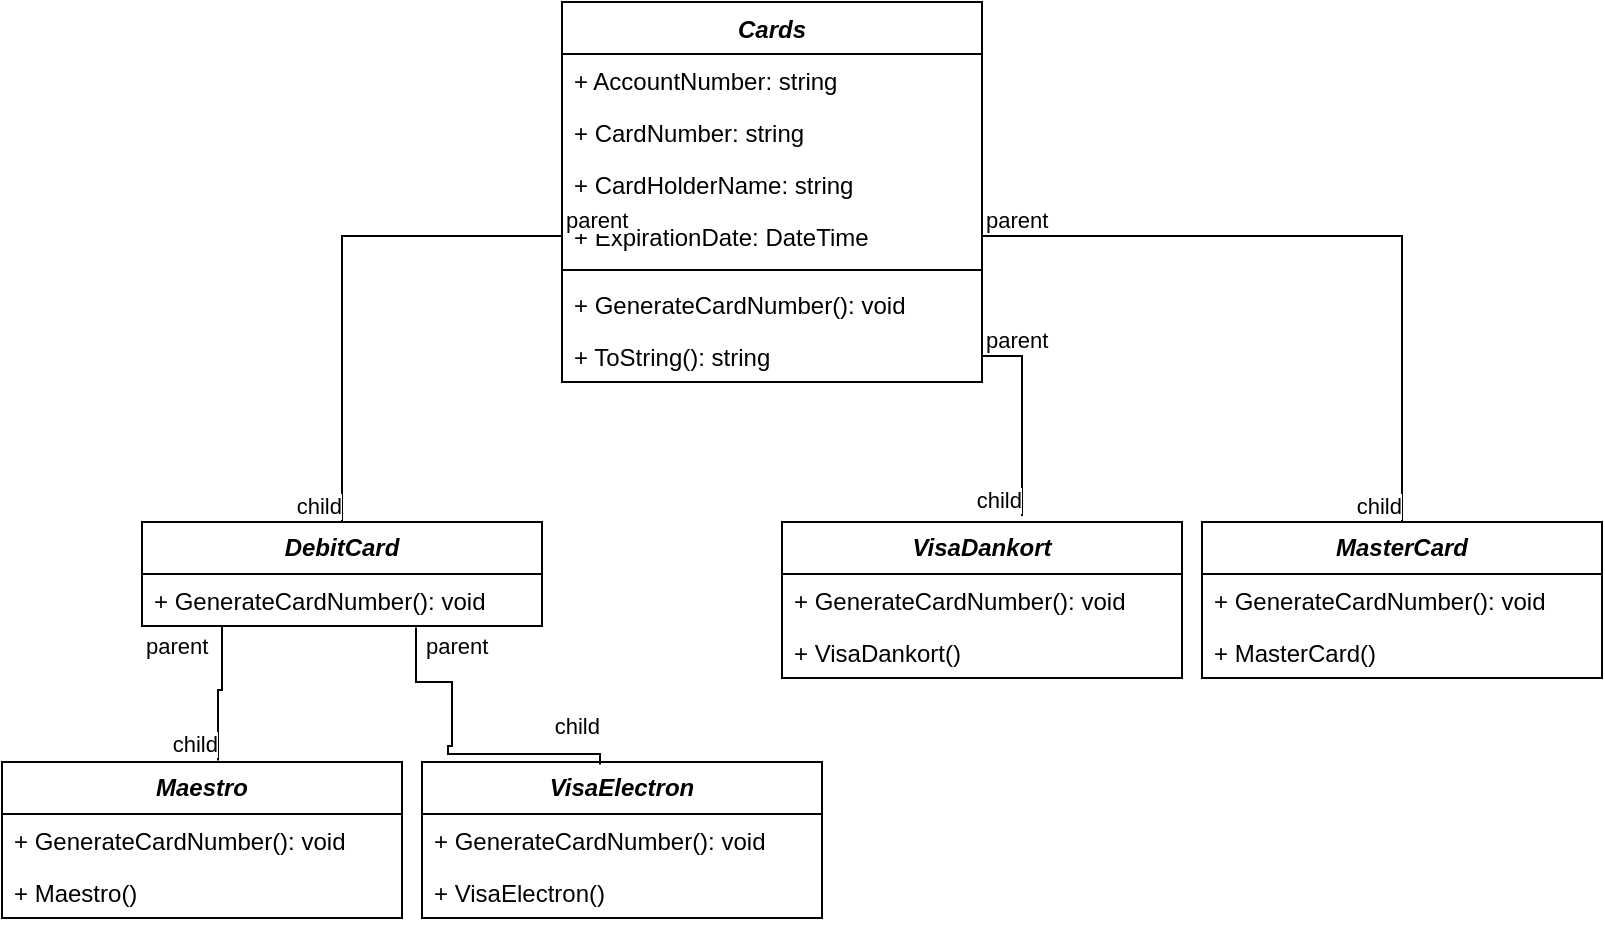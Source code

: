 <mxfile version="24.4.9" type="github">
  <diagram id="C5RBs43oDa-KdzZeNtuy" name="Page-1">
    <mxGraphModel dx="1687" dy="2047" grid="1" gridSize="10" guides="1" tooltips="1" connect="1" arrows="1" fold="1" page="1" pageScale="1" pageWidth="827" pageHeight="1169" math="0" shadow="0">
      <root>
        <mxCell id="WIyWlLk6GJQsqaUBKTNV-0" />
        <mxCell id="WIyWlLk6GJQsqaUBKTNV-1" parent="WIyWlLk6GJQsqaUBKTNV-0" />
        <mxCell id="iAAXx990ip7DKMOEpIdQ-5" value="&lt;i&gt;Cards&lt;/i&gt;" style="swimlane;fontStyle=1;align=center;verticalAlign=top;childLayout=stackLayout;horizontal=1;startSize=26;horizontalStack=0;resizeParent=1;resizeParentMax=0;resizeLast=0;collapsible=1;marginBottom=0;whiteSpace=wrap;html=1;" parent="WIyWlLk6GJQsqaUBKTNV-1" vertex="1">
          <mxGeometry x="330" y="-150" width="210" height="190" as="geometry" />
        </mxCell>
        <mxCell id="iAAXx990ip7DKMOEpIdQ-6" value="+ AccountNumber: string" style="text;strokeColor=none;fillColor=none;align=left;verticalAlign=top;spacingLeft=4;spacingRight=4;overflow=hidden;rotatable=0;points=[[0,0.5],[1,0.5]];portConstraint=eastwest;whiteSpace=wrap;html=1;" parent="iAAXx990ip7DKMOEpIdQ-5" vertex="1">
          <mxGeometry y="26" width="210" height="26" as="geometry" />
        </mxCell>
        <mxCell id="iAAXx990ip7DKMOEpIdQ-9" value="+ CardNumber: string" style="text;strokeColor=none;fillColor=none;align=left;verticalAlign=top;spacingLeft=4;spacingRight=4;overflow=hidden;rotatable=0;points=[[0,0.5],[1,0.5]];portConstraint=eastwest;whiteSpace=wrap;html=1;" parent="iAAXx990ip7DKMOEpIdQ-5" vertex="1">
          <mxGeometry y="52" width="210" height="26" as="geometry" />
        </mxCell>
        <mxCell id="iAAXx990ip7DKMOEpIdQ-10" value="+ CardHolderName: string" style="text;strokeColor=none;fillColor=none;align=left;verticalAlign=top;spacingLeft=4;spacingRight=4;overflow=hidden;rotatable=0;points=[[0,0.5],[1,0.5]];portConstraint=eastwest;whiteSpace=wrap;html=1;" parent="iAAXx990ip7DKMOEpIdQ-5" vertex="1">
          <mxGeometry y="78" width="210" height="26" as="geometry" />
        </mxCell>
        <mxCell id="iAAXx990ip7DKMOEpIdQ-11" value="+ ExpirationDate: DateTime" style="text;strokeColor=none;fillColor=none;align=left;verticalAlign=top;spacingLeft=4;spacingRight=4;overflow=hidden;rotatable=0;points=[[0,0.5],[1,0.5]];portConstraint=eastwest;whiteSpace=wrap;html=1;" parent="iAAXx990ip7DKMOEpIdQ-5" vertex="1">
          <mxGeometry y="104" width="210" height="26" as="geometry" />
        </mxCell>
        <mxCell id="iAAXx990ip7DKMOEpIdQ-7" value="" style="line;strokeWidth=1;fillColor=none;align=left;verticalAlign=middle;spacingTop=-1;spacingLeft=3;spacingRight=3;rotatable=0;labelPosition=right;points=[];portConstraint=eastwest;strokeColor=inherit;" parent="iAAXx990ip7DKMOEpIdQ-5" vertex="1">
          <mxGeometry y="130" width="210" height="8" as="geometry" />
        </mxCell>
        <mxCell id="iAAXx990ip7DKMOEpIdQ-8" value="+ GenerateCardNumber(): void" style="text;strokeColor=none;fillColor=none;align=left;verticalAlign=top;spacingLeft=4;spacingRight=4;overflow=hidden;rotatable=0;points=[[0,0.5],[1,0.5]];portConstraint=eastwest;whiteSpace=wrap;html=1;" parent="iAAXx990ip7DKMOEpIdQ-5" vertex="1">
          <mxGeometry y="138" width="210" height="26" as="geometry" />
        </mxCell>
        <mxCell id="iAAXx990ip7DKMOEpIdQ-28" value="+ ToString(): string" style="text;strokeColor=none;fillColor=none;align=left;verticalAlign=top;spacingLeft=4;spacingRight=4;overflow=hidden;rotatable=0;points=[[0,0.5],[1,0.5]];portConstraint=eastwest;whiteSpace=wrap;html=1;" parent="iAAXx990ip7DKMOEpIdQ-5" vertex="1">
          <mxGeometry y="164" width="210" height="26" as="geometry" />
        </mxCell>
        <mxCell id="GLBULJYo_QbFVlhk6jWT-8" value="&lt;b&gt;&lt;i&gt;DebitCard&lt;/i&gt;&lt;/b&gt;" style="swimlane;fontStyle=0;childLayout=stackLayout;horizontal=1;startSize=26;fillColor=none;horizontalStack=0;resizeParent=1;resizeParentMax=0;resizeLast=0;collapsible=1;marginBottom=0;whiteSpace=wrap;html=1;" vertex="1" parent="WIyWlLk6GJQsqaUBKTNV-1">
          <mxGeometry x="120" y="110" width="200" height="52" as="geometry" />
        </mxCell>
        <mxCell id="GLBULJYo_QbFVlhk6jWT-11" value="+ GenerateCardNumber(): void" style="text;strokeColor=none;fillColor=none;align=left;verticalAlign=top;spacingLeft=4;spacingRight=4;overflow=hidden;rotatable=0;points=[[0,0.5],[1,0.5]];portConstraint=eastwest;whiteSpace=wrap;html=1;" vertex="1" parent="GLBULJYo_QbFVlhk6jWT-8">
          <mxGeometry y="26" width="200" height="26" as="geometry" />
        </mxCell>
        <mxCell id="GLBULJYo_QbFVlhk6jWT-12" value="&lt;b&gt;&lt;i&gt;Maestro&lt;/i&gt;&lt;/b&gt;" style="swimlane;fontStyle=0;childLayout=stackLayout;horizontal=1;startSize=26;fillColor=none;horizontalStack=0;resizeParent=1;resizeParentMax=0;resizeLast=0;collapsible=1;marginBottom=0;whiteSpace=wrap;html=1;" vertex="1" parent="WIyWlLk6GJQsqaUBKTNV-1">
          <mxGeometry x="50" y="230" width="200" height="78" as="geometry" />
        </mxCell>
        <mxCell id="GLBULJYo_QbFVlhk6jWT-13" value="+ GenerateCardNumber(): void" style="text;strokeColor=none;fillColor=none;align=left;verticalAlign=top;spacingLeft=4;spacingRight=4;overflow=hidden;rotatable=0;points=[[0,0.5],[1,0.5]];portConstraint=eastwest;whiteSpace=wrap;html=1;" vertex="1" parent="GLBULJYo_QbFVlhk6jWT-12">
          <mxGeometry y="26" width="200" height="26" as="geometry" />
        </mxCell>
        <mxCell id="GLBULJYo_QbFVlhk6jWT-23" value="+ Maestro()" style="text;strokeColor=none;fillColor=none;align=left;verticalAlign=top;spacingLeft=4;spacingRight=4;overflow=hidden;rotatable=0;points=[[0,0.5],[1,0.5]];portConstraint=eastwest;whiteSpace=wrap;html=1;" vertex="1" parent="GLBULJYo_QbFVlhk6jWT-12">
          <mxGeometry y="52" width="200" height="26" as="geometry" />
        </mxCell>
        <mxCell id="GLBULJYo_QbFVlhk6jWT-14" value="&lt;b&gt;&lt;i&gt;VisaElectron&lt;/i&gt;&lt;/b&gt;" style="swimlane;fontStyle=0;childLayout=stackLayout;horizontal=1;startSize=26;fillColor=none;horizontalStack=0;resizeParent=1;resizeParentMax=0;resizeLast=0;collapsible=1;marginBottom=0;whiteSpace=wrap;html=1;" vertex="1" parent="WIyWlLk6GJQsqaUBKTNV-1">
          <mxGeometry x="260" y="230" width="200" height="78" as="geometry" />
        </mxCell>
        <mxCell id="GLBULJYo_QbFVlhk6jWT-15" value="+ GenerateCardNumber(): void" style="text;strokeColor=none;fillColor=none;align=left;verticalAlign=top;spacingLeft=4;spacingRight=4;overflow=hidden;rotatable=0;points=[[0,0.5],[1,0.5]];portConstraint=eastwest;whiteSpace=wrap;html=1;" vertex="1" parent="GLBULJYo_QbFVlhk6jWT-14">
          <mxGeometry y="26" width="200" height="26" as="geometry" />
        </mxCell>
        <mxCell id="GLBULJYo_QbFVlhk6jWT-24" value="+ VisaElectron()" style="text;strokeColor=none;fillColor=none;align=left;verticalAlign=top;spacingLeft=4;spacingRight=4;overflow=hidden;rotatable=0;points=[[0,0.5],[1,0.5]];portConstraint=eastwest;whiteSpace=wrap;html=1;" vertex="1" parent="GLBULJYo_QbFVlhk6jWT-14">
          <mxGeometry y="52" width="200" height="26" as="geometry" />
        </mxCell>
        <mxCell id="GLBULJYo_QbFVlhk6jWT-16" value="&lt;b&gt;&lt;i&gt;VisaDankort&lt;/i&gt;&lt;/b&gt;" style="swimlane;fontStyle=0;childLayout=stackLayout;horizontal=1;startSize=26;fillColor=none;horizontalStack=0;resizeParent=1;resizeParentMax=0;resizeLast=0;collapsible=1;marginBottom=0;whiteSpace=wrap;html=1;" vertex="1" parent="WIyWlLk6GJQsqaUBKTNV-1">
          <mxGeometry x="440" y="110" width="200" height="78" as="geometry" />
        </mxCell>
        <mxCell id="GLBULJYo_QbFVlhk6jWT-17" value="+ GenerateCardNumber(): void" style="text;strokeColor=none;fillColor=none;align=left;verticalAlign=top;spacingLeft=4;spacingRight=4;overflow=hidden;rotatable=0;points=[[0,0.5],[1,0.5]];portConstraint=eastwest;whiteSpace=wrap;html=1;" vertex="1" parent="GLBULJYo_QbFVlhk6jWT-16">
          <mxGeometry y="26" width="200" height="26" as="geometry" />
        </mxCell>
        <mxCell id="GLBULJYo_QbFVlhk6jWT-25" value="+ VisaDankort()" style="text;strokeColor=none;fillColor=none;align=left;verticalAlign=top;spacingLeft=4;spacingRight=4;overflow=hidden;rotatable=0;points=[[0,0.5],[1,0.5]];portConstraint=eastwest;whiteSpace=wrap;html=1;" vertex="1" parent="GLBULJYo_QbFVlhk6jWT-16">
          <mxGeometry y="52" width="200" height="26" as="geometry" />
        </mxCell>
        <mxCell id="GLBULJYo_QbFVlhk6jWT-18" value="&lt;b&gt;&lt;i&gt;MasterCard&lt;/i&gt;&lt;/b&gt;" style="swimlane;fontStyle=0;childLayout=stackLayout;horizontal=1;startSize=26;fillColor=none;horizontalStack=0;resizeParent=1;resizeParentMax=0;resizeLast=0;collapsible=1;marginBottom=0;whiteSpace=wrap;html=1;" vertex="1" parent="WIyWlLk6GJQsqaUBKTNV-1">
          <mxGeometry x="650" y="110" width="200" height="78" as="geometry" />
        </mxCell>
        <mxCell id="GLBULJYo_QbFVlhk6jWT-19" value="+ GenerateCardNumber(): void" style="text;strokeColor=none;fillColor=none;align=left;verticalAlign=top;spacingLeft=4;spacingRight=4;overflow=hidden;rotatable=0;points=[[0,0.5],[1,0.5]];portConstraint=eastwest;whiteSpace=wrap;html=1;" vertex="1" parent="GLBULJYo_QbFVlhk6jWT-18">
          <mxGeometry y="26" width="200" height="26" as="geometry" />
        </mxCell>
        <mxCell id="GLBULJYo_QbFVlhk6jWT-26" value="+ MasterCard()" style="text;strokeColor=none;fillColor=none;align=left;verticalAlign=top;spacingLeft=4;spacingRight=4;overflow=hidden;rotatable=0;points=[[0,0.5],[1,0.5]];portConstraint=eastwest;whiteSpace=wrap;html=1;" vertex="1" parent="GLBULJYo_QbFVlhk6jWT-18">
          <mxGeometry y="52" width="200" height="26" as="geometry" />
        </mxCell>
        <mxCell id="GLBULJYo_QbFVlhk6jWT-27" value="" style="endArrow=none;html=1;edgeStyle=orthogonalEdgeStyle;rounded=0;exitX=0.475;exitY=1.077;exitDx=0;exitDy=0;exitPerimeter=0;entryX=0.54;entryY=-0.009;entryDx=0;entryDy=0;entryPerimeter=0;" edge="1" parent="WIyWlLk6GJQsqaUBKTNV-1" target="GLBULJYo_QbFVlhk6jWT-12">
          <mxGeometry relative="1" as="geometry">
            <mxPoint x="215" y="162.002" as="sourcePoint" />
            <mxPoint x="158.4" y="226.986" as="targetPoint" />
            <Array as="points">
              <mxPoint x="160" y="162" />
              <mxPoint x="160" y="194" />
              <mxPoint x="158" y="194" />
            </Array>
          </mxGeometry>
        </mxCell>
        <mxCell id="GLBULJYo_QbFVlhk6jWT-28" value="parent" style="edgeLabel;resizable=0;html=1;align=left;verticalAlign=bottom;" connectable="0" vertex="1" parent="GLBULJYo_QbFVlhk6jWT-27">
          <mxGeometry x="-1" relative="1" as="geometry">
            <mxPoint x="-95" y="18" as="offset" />
          </mxGeometry>
        </mxCell>
        <mxCell id="GLBULJYo_QbFVlhk6jWT-29" value="child" style="edgeLabel;resizable=0;html=1;align=right;verticalAlign=bottom;" connectable="0" vertex="1" parent="GLBULJYo_QbFVlhk6jWT-27">
          <mxGeometry x="1" relative="1" as="geometry" />
        </mxCell>
        <mxCell id="GLBULJYo_QbFVlhk6jWT-30" value="" style="endArrow=none;html=1;edgeStyle=orthogonalEdgeStyle;rounded=0;exitX=0.685;exitY=1.027;exitDx=0;exitDy=0;exitPerimeter=0;entryX=0.445;entryY=0.016;entryDx=0;entryDy=0;entryPerimeter=0;" edge="1" parent="WIyWlLk6GJQsqaUBKTNV-1" source="GLBULJYo_QbFVlhk6jWT-11" target="GLBULJYo_QbFVlhk6jWT-14">
          <mxGeometry relative="1" as="geometry">
            <mxPoint x="330" y="190.002" as="sourcePoint" />
            <mxPoint x="273" y="257" as="targetPoint" />
            <Array as="points">
              <mxPoint x="257" y="190" />
              <mxPoint x="275" y="190" />
              <mxPoint x="275" y="222" />
              <mxPoint x="273" y="222" />
              <mxPoint x="273" y="226" />
              <mxPoint x="349" y="226" />
            </Array>
          </mxGeometry>
        </mxCell>
        <mxCell id="GLBULJYo_QbFVlhk6jWT-31" value="parent" style="edgeLabel;resizable=0;html=1;align=left;verticalAlign=bottom;" connectable="0" vertex="1" parent="GLBULJYo_QbFVlhk6jWT-30">
          <mxGeometry x="-1" relative="1" as="geometry">
            <mxPoint x="3" y="18" as="offset" />
          </mxGeometry>
        </mxCell>
        <mxCell id="GLBULJYo_QbFVlhk6jWT-32" value="child" style="edgeLabel;resizable=0;html=1;align=right;verticalAlign=bottom;" connectable="0" vertex="1" parent="GLBULJYo_QbFVlhk6jWT-30">
          <mxGeometry x="1" relative="1" as="geometry">
            <mxPoint y="-11" as="offset" />
          </mxGeometry>
        </mxCell>
        <mxCell id="GLBULJYo_QbFVlhk6jWT-33" value="" style="endArrow=none;html=1;edgeStyle=orthogonalEdgeStyle;rounded=0;exitX=1;exitY=0.5;exitDx=0;exitDy=0;entryX=0.6;entryY=-0.038;entryDx=0;entryDy=0;entryPerimeter=0;" edge="1" parent="WIyWlLk6GJQsqaUBKTNV-1" source="iAAXx990ip7DKMOEpIdQ-28" target="GLBULJYo_QbFVlhk6jWT-16">
          <mxGeometry relative="1" as="geometry">
            <mxPoint x="650" y="30" as="sourcePoint" />
            <mxPoint x="810" y="30" as="targetPoint" />
          </mxGeometry>
        </mxCell>
        <mxCell id="GLBULJYo_QbFVlhk6jWT-34" value="parent" style="edgeLabel;resizable=0;html=1;align=left;verticalAlign=bottom;" connectable="0" vertex="1" parent="GLBULJYo_QbFVlhk6jWT-33">
          <mxGeometry x="-1" relative="1" as="geometry" />
        </mxCell>
        <mxCell id="GLBULJYo_QbFVlhk6jWT-35" value="child" style="edgeLabel;resizable=0;html=1;align=right;verticalAlign=bottom;" connectable="0" vertex="1" parent="GLBULJYo_QbFVlhk6jWT-33">
          <mxGeometry x="1" relative="1" as="geometry" />
        </mxCell>
        <mxCell id="GLBULJYo_QbFVlhk6jWT-36" value="" style="endArrow=none;html=1;edgeStyle=orthogonalEdgeStyle;rounded=0;exitX=1;exitY=0.5;exitDx=0;exitDy=0;entryX=0.5;entryY=0;entryDx=0;entryDy=0;" edge="1" parent="WIyWlLk6GJQsqaUBKTNV-1" source="iAAXx990ip7DKMOEpIdQ-11" target="GLBULJYo_QbFVlhk6jWT-18">
          <mxGeometry relative="1" as="geometry">
            <mxPoint x="730" as="sourcePoint" />
            <mxPoint x="750" y="80" as="targetPoint" />
          </mxGeometry>
        </mxCell>
        <mxCell id="GLBULJYo_QbFVlhk6jWT-37" value="parent" style="edgeLabel;resizable=0;html=1;align=left;verticalAlign=bottom;" connectable="0" vertex="1" parent="GLBULJYo_QbFVlhk6jWT-36">
          <mxGeometry x="-1" relative="1" as="geometry" />
        </mxCell>
        <mxCell id="GLBULJYo_QbFVlhk6jWT-38" value="child" style="edgeLabel;resizable=0;html=1;align=right;verticalAlign=bottom;" connectable="0" vertex="1" parent="GLBULJYo_QbFVlhk6jWT-36">
          <mxGeometry x="1" relative="1" as="geometry" />
        </mxCell>
        <mxCell id="GLBULJYo_QbFVlhk6jWT-39" value="" style="endArrow=none;html=1;edgeStyle=orthogonalEdgeStyle;rounded=0;exitX=0;exitY=0.5;exitDx=0;exitDy=0;entryX=0.5;entryY=0;entryDx=0;entryDy=0;" edge="1" parent="WIyWlLk6GJQsqaUBKTNV-1" source="iAAXx990ip7DKMOEpIdQ-11" target="GLBULJYo_QbFVlhk6jWT-8">
          <mxGeometry relative="1" as="geometry">
            <mxPoint x="-70" y="-40" as="sourcePoint" />
            <mxPoint x="140" y="103" as="targetPoint" />
          </mxGeometry>
        </mxCell>
        <mxCell id="GLBULJYo_QbFVlhk6jWT-40" value="parent" style="edgeLabel;resizable=0;html=1;align=left;verticalAlign=bottom;" connectable="0" vertex="1" parent="GLBULJYo_QbFVlhk6jWT-39">
          <mxGeometry x="-1" relative="1" as="geometry" />
        </mxCell>
        <mxCell id="GLBULJYo_QbFVlhk6jWT-41" value="child" style="edgeLabel;resizable=0;html=1;align=right;verticalAlign=bottom;" connectable="0" vertex="1" parent="GLBULJYo_QbFVlhk6jWT-39">
          <mxGeometry x="1" relative="1" as="geometry" />
        </mxCell>
      </root>
    </mxGraphModel>
  </diagram>
</mxfile>
